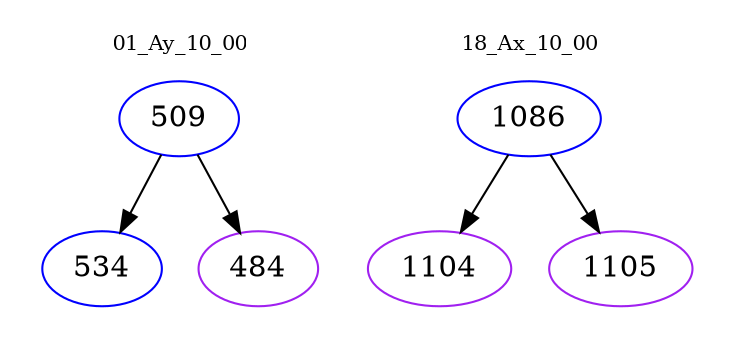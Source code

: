 digraph{
subgraph cluster_0 {
color = white
label = "01_Ay_10_00";
fontsize=10;
T0_509 [label="509", color="blue"]
T0_509 -> T0_534 [color="black"]
T0_534 [label="534", color="blue"]
T0_509 -> T0_484 [color="black"]
T0_484 [label="484", color="purple"]
}
subgraph cluster_1 {
color = white
label = "18_Ax_10_00";
fontsize=10;
T1_1086 [label="1086", color="blue"]
T1_1086 -> T1_1104 [color="black"]
T1_1104 [label="1104", color="purple"]
T1_1086 -> T1_1105 [color="black"]
T1_1105 [label="1105", color="purple"]
}
}
